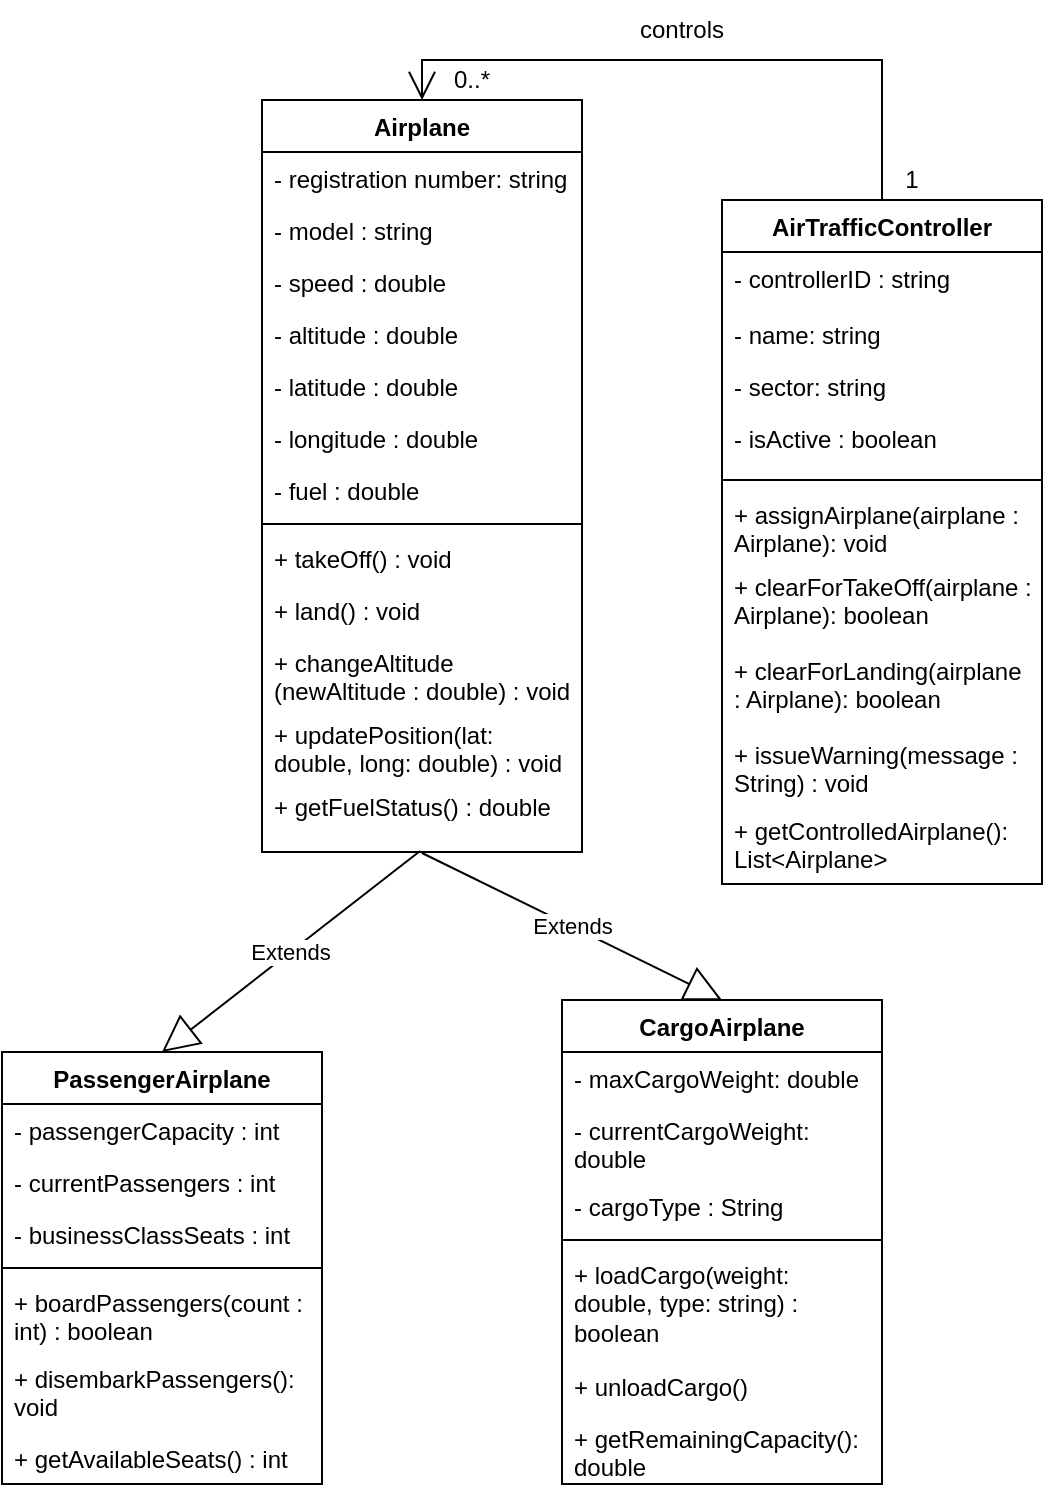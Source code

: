 <mxfile version="28.2.7">
  <diagram name="Page-1" id="929967ad-93f9-6ef4-fab6-5d389245f69c">
    <mxGraphModel dx="1351" dy="757" grid="1" gridSize="10" guides="1" tooltips="1" connect="1" arrows="1" fold="1" page="1" pageScale="1.5" pageWidth="1169" pageHeight="826" background="#ffffff" math="0" shadow="0">
      <root>
        <mxCell id="0" style=";html=1;" />
        <mxCell id="1" style=";html=1;" parent="0" />
        <mxCell id="AAVSdMA0_Yjj0Yy6uZWU-14" value="AirTrafficController" style="swimlane;fontStyle=1;align=center;verticalAlign=top;childLayout=stackLayout;horizontal=1;startSize=26;horizontalStack=0;resizeParent=1;resizeParentMax=0;resizeLast=0;collapsible=1;marginBottom=0;whiteSpace=wrap;html=1;" parent="1" vertex="1">
          <mxGeometry x="890" y="130" width="160" height="342" as="geometry" />
        </mxCell>
        <mxCell id="AAVSdMA0_Yjj0Yy6uZWU-17" value="- controllerID : string" style="text;strokeColor=none;fillColor=none;align=left;verticalAlign=top;spacingLeft=4;spacingRight=4;overflow=hidden;rotatable=0;points=[[0,0.5],[1,0.5]];portConstraint=eastwest;whiteSpace=wrap;html=1;" parent="AAVSdMA0_Yjj0Yy6uZWU-14" vertex="1">
          <mxGeometry y="26" width="160" height="28" as="geometry" />
        </mxCell>
        <mxCell id="AAVSdMA0_Yjj0Yy6uZWU-15" value="- name: string" style="text;strokeColor=none;fillColor=none;align=left;verticalAlign=top;spacingLeft=4;spacingRight=4;overflow=hidden;rotatable=0;points=[[0,0.5],[1,0.5]];portConstraint=eastwest;whiteSpace=wrap;html=1;" parent="AAVSdMA0_Yjj0Yy6uZWU-14" vertex="1">
          <mxGeometry y="54" width="160" height="26" as="geometry" />
        </mxCell>
        <mxCell id="AAVSdMA0_Yjj0Yy6uZWU-18" value="- sector: string" style="text;strokeColor=none;fillColor=none;align=left;verticalAlign=top;spacingLeft=4;spacingRight=4;overflow=hidden;rotatable=0;points=[[0,0.5],[1,0.5]];portConstraint=eastwest;whiteSpace=wrap;html=1;" parent="AAVSdMA0_Yjj0Yy6uZWU-14" vertex="1">
          <mxGeometry y="80" width="160" height="26" as="geometry" />
        </mxCell>
        <mxCell id="ODKBulrowTcxrrMpl6TX-47" value="- isActive : boolean" style="text;strokeColor=none;fillColor=none;align=left;verticalAlign=top;spacingLeft=4;spacingRight=4;overflow=hidden;rotatable=0;points=[[0,0.5],[1,0.5]];portConstraint=eastwest;whiteSpace=wrap;html=1;" vertex="1" parent="AAVSdMA0_Yjj0Yy6uZWU-14">
          <mxGeometry y="106" width="160" height="30" as="geometry" />
        </mxCell>
        <mxCell id="AAVSdMA0_Yjj0Yy6uZWU-20" value="" style="line;strokeWidth=1;fillColor=none;align=left;verticalAlign=middle;spacingTop=-1;spacingLeft=3;spacingRight=3;rotatable=0;labelPosition=right;points=[];portConstraint=eastwest;strokeColor=inherit;" parent="AAVSdMA0_Yjj0Yy6uZWU-14" vertex="1">
          <mxGeometry y="136" width="160" height="8" as="geometry" />
        </mxCell>
        <mxCell id="AAVSdMA0_Yjj0Yy6uZWU-21" value="+ assignAirplane(airplane : Airplane): void" style="text;strokeColor=none;fillColor=none;align=left;verticalAlign=top;spacingLeft=4;spacingRight=4;overflow=hidden;rotatable=0;points=[[0,0.5],[1,0.5]];portConstraint=eastwest;whiteSpace=wrap;html=1;" parent="AAVSdMA0_Yjj0Yy6uZWU-14" vertex="1">
          <mxGeometry y="144" width="160" height="36" as="geometry" />
        </mxCell>
        <mxCell id="AAVSdMA0_Yjj0Yy6uZWU-22" value="+ clearForTakeOff(airplane : Airplane): boolean" style="text;strokeColor=none;fillColor=none;align=left;verticalAlign=top;spacingLeft=4;spacingRight=4;overflow=hidden;rotatable=0;points=[[0,0.5],[1,0.5]];portConstraint=eastwest;whiteSpace=wrap;html=1;" parent="AAVSdMA0_Yjj0Yy6uZWU-14" vertex="1">
          <mxGeometry y="180" width="160" height="42" as="geometry" />
        </mxCell>
        <mxCell id="ODKBulrowTcxrrMpl6TX-57" value="+ clearForLanding(airplane : Airplane): boolean" style="text;strokeColor=none;fillColor=none;align=left;verticalAlign=top;spacingLeft=4;spacingRight=4;overflow=hidden;rotatable=0;points=[[0,0.5],[1,0.5]];portConstraint=eastwest;whiteSpace=wrap;html=1;" vertex="1" parent="AAVSdMA0_Yjj0Yy6uZWU-14">
          <mxGeometry y="222" width="160" height="42" as="geometry" />
        </mxCell>
        <mxCell id="AAVSdMA0_Yjj0Yy6uZWU-31" value="+ issueWarning(message : String) : void" style="text;strokeColor=none;fillColor=none;align=left;verticalAlign=top;spacingLeft=4;spacingRight=4;overflow=hidden;rotatable=0;points=[[0,0.5],[1,0.5]];portConstraint=eastwest;whiteSpace=wrap;html=1;" parent="AAVSdMA0_Yjj0Yy6uZWU-14" vertex="1">
          <mxGeometry y="264" width="160" height="38" as="geometry" />
        </mxCell>
        <mxCell id="AAVSdMA0_Yjj0Yy6uZWU-32" value="+ getControlledAirplane(): List&amp;lt;Airplane&amp;gt;" style="text;strokeColor=none;fillColor=none;align=left;verticalAlign=top;spacingLeft=4;spacingRight=4;overflow=hidden;rotatable=0;points=[[0,0.5],[1,0.5]];portConstraint=eastwest;whiteSpace=wrap;html=1;" parent="AAVSdMA0_Yjj0Yy6uZWU-14" vertex="1">
          <mxGeometry y="302" width="160" height="40" as="geometry" />
        </mxCell>
        <mxCell id="AAVSdMA0_Yjj0Yy6uZWU-33" value="Airplane" style="swimlane;fontStyle=1;align=center;verticalAlign=top;childLayout=stackLayout;horizontal=1;startSize=26;horizontalStack=0;resizeParent=1;resizeParentMax=0;resizeLast=0;collapsible=1;marginBottom=0;whiteSpace=wrap;html=1;" parent="1" vertex="1">
          <mxGeometry x="660" y="80" width="160" height="376" as="geometry" />
        </mxCell>
        <mxCell id="AAVSdMA0_Yjj0Yy6uZWU-34" value="- registration number: string" style="text;strokeColor=none;fillColor=none;align=left;verticalAlign=top;spacingLeft=4;spacingRight=4;overflow=hidden;rotatable=0;points=[[0,0.5],[1,0.5]];portConstraint=eastwest;whiteSpace=wrap;html=1;" parent="AAVSdMA0_Yjj0Yy6uZWU-33" vertex="1">
          <mxGeometry y="26" width="160" height="26" as="geometry" />
        </mxCell>
        <mxCell id="ODKBulrowTcxrrMpl6TX-10" value="- model : string" style="text;strokeColor=none;fillColor=none;align=left;verticalAlign=top;spacingLeft=4;spacingRight=4;overflow=hidden;rotatable=0;points=[[0,0.5],[1,0.5]];portConstraint=eastwest;whiteSpace=wrap;html=1;" vertex="1" parent="AAVSdMA0_Yjj0Yy6uZWU-33">
          <mxGeometry y="52" width="160" height="26" as="geometry" />
        </mxCell>
        <mxCell id="ODKBulrowTcxrrMpl6TX-11" value="- speed : double" style="text;strokeColor=none;fillColor=none;align=left;verticalAlign=top;spacingLeft=4;spacingRight=4;overflow=hidden;rotatable=0;points=[[0,0.5],[1,0.5]];portConstraint=eastwest;whiteSpace=wrap;html=1;" vertex="1" parent="AAVSdMA0_Yjj0Yy6uZWU-33">
          <mxGeometry y="78" width="160" height="26" as="geometry" />
        </mxCell>
        <mxCell id="ODKBulrowTcxrrMpl6TX-12" value="- altitude : double" style="text;strokeColor=none;fillColor=none;align=left;verticalAlign=top;spacingLeft=4;spacingRight=4;overflow=hidden;rotatable=0;points=[[0,0.5],[1,0.5]];portConstraint=eastwest;whiteSpace=wrap;html=1;" vertex="1" parent="AAVSdMA0_Yjj0Yy6uZWU-33">
          <mxGeometry y="104" width="160" height="26" as="geometry" />
        </mxCell>
        <mxCell id="ODKBulrowTcxrrMpl6TX-13" value="- latitude : double" style="text;strokeColor=none;fillColor=none;align=left;verticalAlign=top;spacingLeft=4;spacingRight=4;overflow=hidden;rotatable=0;points=[[0,0.5],[1,0.5]];portConstraint=eastwest;whiteSpace=wrap;html=1;" vertex="1" parent="AAVSdMA0_Yjj0Yy6uZWU-33">
          <mxGeometry y="130" width="160" height="26" as="geometry" />
        </mxCell>
        <mxCell id="ODKBulrowTcxrrMpl6TX-14" value="- longitude : double" style="text;strokeColor=none;fillColor=none;align=left;verticalAlign=top;spacingLeft=4;spacingRight=4;overflow=hidden;rotatable=0;points=[[0,0.5],[1,0.5]];portConstraint=eastwest;whiteSpace=wrap;html=1;" vertex="1" parent="AAVSdMA0_Yjj0Yy6uZWU-33">
          <mxGeometry y="156" width="160" height="26" as="geometry" />
        </mxCell>
        <mxCell id="ODKBulrowTcxrrMpl6TX-9" value="- fuel : double" style="text;strokeColor=none;fillColor=none;align=left;verticalAlign=top;spacingLeft=4;spacingRight=4;overflow=hidden;rotatable=0;points=[[0,0.5],[1,0.5]];portConstraint=eastwest;whiteSpace=wrap;html=1;" vertex="1" parent="AAVSdMA0_Yjj0Yy6uZWU-33">
          <mxGeometry y="182" width="160" height="26" as="geometry" />
        </mxCell>
        <mxCell id="AAVSdMA0_Yjj0Yy6uZWU-39" value="" style="line;strokeWidth=1;fillColor=none;align=left;verticalAlign=middle;spacingTop=-1;spacingLeft=3;spacingRight=3;rotatable=0;labelPosition=right;points=[];portConstraint=eastwest;strokeColor=inherit;" parent="AAVSdMA0_Yjj0Yy6uZWU-33" vertex="1">
          <mxGeometry y="208" width="160" height="8" as="geometry" />
        </mxCell>
        <mxCell id="AAVSdMA0_Yjj0Yy6uZWU-42" value="+ takeOff() : void" style="text;strokeColor=none;fillColor=none;align=left;verticalAlign=top;spacingLeft=4;spacingRight=4;overflow=hidden;rotatable=0;points=[[0,0.5],[1,0.5]];portConstraint=eastwest;whiteSpace=wrap;html=1;" parent="AAVSdMA0_Yjj0Yy6uZWU-33" vertex="1">
          <mxGeometry y="216" width="160" height="26" as="geometry" />
        </mxCell>
        <mxCell id="ODKBulrowTcxrrMpl6TX-15" value="+ land() : void" style="text;strokeColor=none;fillColor=none;align=left;verticalAlign=top;spacingLeft=4;spacingRight=4;overflow=hidden;rotatable=0;points=[[0,0.5],[1,0.5]];portConstraint=eastwest;whiteSpace=wrap;html=1;" vertex="1" parent="AAVSdMA0_Yjj0Yy6uZWU-33">
          <mxGeometry y="242" width="160" height="26" as="geometry" />
        </mxCell>
        <mxCell id="AAVSdMA0_Yjj0Yy6uZWU-38" value="+ changeAltitude (newAltitude : double) : void" style="text;strokeColor=none;fillColor=none;align=left;verticalAlign=top;spacingLeft=4;spacingRight=4;overflow=hidden;rotatable=0;points=[[0,0.5],[1,0.5]];portConstraint=eastwest;whiteSpace=wrap;html=1;" parent="AAVSdMA0_Yjj0Yy6uZWU-33" vertex="1">
          <mxGeometry y="268" width="160" height="36" as="geometry" />
        </mxCell>
        <mxCell id="ODKBulrowTcxrrMpl6TX-16" value="+ updatePosition(lat: double, long: double) : void" style="text;strokeColor=none;fillColor=none;align=left;verticalAlign=top;spacingLeft=4;spacingRight=4;overflow=hidden;rotatable=0;points=[[0,0.5],[1,0.5]];portConstraint=eastwest;whiteSpace=wrap;html=1;" vertex="1" parent="AAVSdMA0_Yjj0Yy6uZWU-33">
          <mxGeometry y="304" width="160" height="36" as="geometry" />
        </mxCell>
        <mxCell id="ODKBulrowTcxrrMpl6TX-48" value="+ getFuelStatus() : double" style="text;strokeColor=none;fillColor=none;align=left;verticalAlign=top;spacingLeft=4;spacingRight=4;overflow=hidden;rotatable=0;points=[[0,0.5],[1,0.5]];portConstraint=eastwest;whiteSpace=wrap;html=1;" vertex="1" parent="AAVSdMA0_Yjj0Yy6uZWU-33">
          <mxGeometry y="340" width="160" height="36" as="geometry" />
        </mxCell>
        <mxCell id="ODKBulrowTcxrrMpl6TX-17" value="PassengerAirplane" style="swimlane;fontStyle=1;align=center;verticalAlign=top;childLayout=stackLayout;horizontal=1;startSize=26;horizontalStack=0;resizeParent=1;resizeParentMax=0;resizeLast=0;collapsible=1;marginBottom=0;whiteSpace=wrap;html=1;" vertex="1" parent="1">
          <mxGeometry x="530" y="556" width="160" height="216" as="geometry" />
        </mxCell>
        <mxCell id="ODKBulrowTcxrrMpl6TX-19" value="- passengerCapacity : int" style="text;strokeColor=none;fillColor=none;align=left;verticalAlign=top;spacingLeft=4;spacingRight=4;overflow=hidden;rotatable=0;points=[[0,0.5],[1,0.5]];portConstraint=eastwest;whiteSpace=wrap;html=1;" vertex="1" parent="ODKBulrowTcxrrMpl6TX-17">
          <mxGeometry y="26" width="160" height="26" as="geometry" />
        </mxCell>
        <mxCell id="ODKBulrowTcxrrMpl6TX-20" value="- currentPassengers : int" style="text;strokeColor=none;fillColor=none;align=left;verticalAlign=top;spacingLeft=4;spacingRight=4;overflow=hidden;rotatable=0;points=[[0,0.5],[1,0.5]];portConstraint=eastwest;whiteSpace=wrap;html=1;" vertex="1" parent="ODKBulrowTcxrrMpl6TX-17">
          <mxGeometry y="52" width="160" height="26" as="geometry" />
        </mxCell>
        <mxCell id="ODKBulrowTcxrrMpl6TX-21" value="- businessClassSeats : int" style="text;strokeColor=none;fillColor=none;align=left;verticalAlign=top;spacingLeft=4;spacingRight=4;overflow=hidden;rotatable=0;points=[[0,0.5],[1,0.5]];portConstraint=eastwest;whiteSpace=wrap;html=1;" vertex="1" parent="ODKBulrowTcxrrMpl6TX-17">
          <mxGeometry y="78" width="160" height="26" as="geometry" />
        </mxCell>
        <mxCell id="ODKBulrowTcxrrMpl6TX-25" value="" style="line;strokeWidth=1;fillColor=none;align=left;verticalAlign=middle;spacingTop=-1;spacingLeft=3;spacingRight=3;rotatable=0;labelPosition=right;points=[];portConstraint=eastwest;strokeColor=inherit;" vertex="1" parent="ODKBulrowTcxrrMpl6TX-17">
          <mxGeometry y="104" width="160" height="8" as="geometry" />
        </mxCell>
        <mxCell id="ODKBulrowTcxrrMpl6TX-22" value="+ boardPassengers(count : int) : boolean" style="text;strokeColor=none;fillColor=none;align=left;verticalAlign=top;spacingLeft=4;spacingRight=4;overflow=hidden;rotatable=0;points=[[0,0.5],[1,0.5]];portConstraint=eastwest;whiteSpace=wrap;html=1;" vertex="1" parent="ODKBulrowTcxrrMpl6TX-17">
          <mxGeometry y="112" width="160" height="38" as="geometry" />
        </mxCell>
        <mxCell id="ODKBulrowTcxrrMpl6TX-26" value="+ disembarkPassengers(): void" style="text;strokeColor=none;fillColor=none;align=left;verticalAlign=top;spacingLeft=4;spacingRight=4;overflow=hidden;rotatable=0;points=[[0,0.5],[1,0.5]];portConstraint=eastwest;whiteSpace=wrap;html=1;" vertex="1" parent="ODKBulrowTcxrrMpl6TX-17">
          <mxGeometry y="150" width="160" height="40" as="geometry" />
        </mxCell>
        <mxCell id="ODKBulrowTcxrrMpl6TX-27" value="+ getAvailableSeats() : int" style="text;strokeColor=none;fillColor=none;align=left;verticalAlign=top;spacingLeft=4;spacingRight=4;overflow=hidden;rotatable=0;points=[[0,0.5],[1,0.5]];portConstraint=eastwest;whiteSpace=wrap;html=1;" vertex="1" parent="ODKBulrowTcxrrMpl6TX-17">
          <mxGeometry y="190" width="160" height="26" as="geometry" />
        </mxCell>
        <mxCell id="ODKBulrowTcxrrMpl6TX-31" value="CargoAirplane" style="swimlane;fontStyle=1;align=center;verticalAlign=top;childLayout=stackLayout;horizontal=1;startSize=26;horizontalStack=0;resizeParent=1;resizeParentMax=0;resizeLast=0;collapsible=1;marginBottom=0;whiteSpace=wrap;html=1;" vertex="1" parent="1">
          <mxGeometry x="810" y="530" width="160" height="242" as="geometry" />
        </mxCell>
        <mxCell id="ODKBulrowTcxrrMpl6TX-34" value="- maxCargoWeight: double" style="text;strokeColor=none;fillColor=none;align=left;verticalAlign=top;spacingLeft=4;spacingRight=4;overflow=hidden;rotatable=0;points=[[0,0.5],[1,0.5]];portConstraint=eastwest;whiteSpace=wrap;html=1;" vertex="1" parent="ODKBulrowTcxrrMpl6TX-31">
          <mxGeometry y="26" width="160" height="26" as="geometry" />
        </mxCell>
        <mxCell id="ODKBulrowTcxrrMpl6TX-35" value="- currentCargoWeight: double" style="text;strokeColor=none;fillColor=none;align=left;verticalAlign=top;spacingLeft=4;spacingRight=4;overflow=hidden;rotatable=0;points=[[0,0.5],[1,0.5]];portConstraint=eastwest;whiteSpace=wrap;html=1;" vertex="1" parent="ODKBulrowTcxrrMpl6TX-31">
          <mxGeometry y="52" width="160" height="38" as="geometry" />
        </mxCell>
        <mxCell id="ODKBulrowTcxrrMpl6TX-36" value="- cargoType : String" style="text;strokeColor=none;fillColor=none;align=left;verticalAlign=top;spacingLeft=4;spacingRight=4;overflow=hidden;rotatable=0;points=[[0,0.5],[1,0.5]];portConstraint=eastwest;whiteSpace=wrap;html=1;" vertex="1" parent="ODKBulrowTcxrrMpl6TX-31">
          <mxGeometry y="90" width="160" height="26" as="geometry" />
        </mxCell>
        <mxCell id="ODKBulrowTcxrrMpl6TX-39" value="" style="line;strokeWidth=1;fillColor=none;align=left;verticalAlign=middle;spacingTop=-1;spacingLeft=3;spacingRight=3;rotatable=0;labelPosition=right;points=[];portConstraint=eastwest;strokeColor=inherit;" vertex="1" parent="ODKBulrowTcxrrMpl6TX-31">
          <mxGeometry y="116" width="160" height="8" as="geometry" />
        </mxCell>
        <mxCell id="ODKBulrowTcxrrMpl6TX-40" value="+ loadCargo(weight: double, type: string) : boolean" style="text;strokeColor=none;fillColor=none;align=left;verticalAlign=top;spacingLeft=4;spacingRight=4;overflow=hidden;rotatable=0;points=[[0,0.5],[1,0.5]];portConstraint=eastwest;whiteSpace=wrap;html=1;" vertex="1" parent="ODKBulrowTcxrrMpl6TX-31">
          <mxGeometry y="124" width="160" height="56" as="geometry" />
        </mxCell>
        <mxCell id="ODKBulrowTcxrrMpl6TX-41" value="+ unloadCargo()" style="text;strokeColor=none;fillColor=none;align=left;verticalAlign=top;spacingLeft=4;spacingRight=4;overflow=hidden;rotatable=0;points=[[0,0.5],[1,0.5]];portConstraint=eastwest;whiteSpace=wrap;html=1;" vertex="1" parent="ODKBulrowTcxrrMpl6TX-31">
          <mxGeometry y="180" width="160" height="26" as="geometry" />
        </mxCell>
        <mxCell id="ODKBulrowTcxrrMpl6TX-42" value="+ getRemainingCapacity(): double" style="text;strokeColor=none;fillColor=none;align=left;verticalAlign=top;spacingLeft=4;spacingRight=4;overflow=hidden;rotatable=0;points=[[0,0.5],[1,0.5]];portConstraint=eastwest;whiteSpace=wrap;html=1;" vertex="1" parent="ODKBulrowTcxrrMpl6TX-31">
          <mxGeometry y="206" width="160" height="36" as="geometry" />
        </mxCell>
        <mxCell id="ODKBulrowTcxrrMpl6TX-44" value="Extends" style="endArrow=block;endSize=16;endFill=0;html=1;rounded=0;entryX=0.5;entryY=0;entryDx=0;entryDy=0;exitX=0.494;exitY=0.986;exitDx=0;exitDy=0;exitPerimeter=0;" edge="1" parent="1" source="ODKBulrowTcxrrMpl6TX-48" target="ODKBulrowTcxrrMpl6TX-17">
          <mxGeometry width="160" relative="1" as="geometry">
            <mxPoint x="737" y="420" as="sourcePoint" />
            <mxPoint x="630" y="460" as="targetPoint" />
          </mxGeometry>
        </mxCell>
        <mxCell id="ODKBulrowTcxrrMpl6TX-46" value="Extends" style="endArrow=block;endSize=16;endFill=0;html=1;rounded=0;entryX=0.5;entryY=0;entryDx=0;entryDy=0;exitX=0.5;exitY=1.014;exitDx=0;exitDy=0;exitPerimeter=0;" edge="1" parent="1" source="ODKBulrowTcxrrMpl6TX-48" target="ODKBulrowTcxrrMpl6TX-31">
          <mxGeometry x="0.006" width="160" relative="1" as="geometry">
            <mxPoint x="750" y="470" as="sourcePoint" />
            <mxPoint x="770" y="587" as="targetPoint" />
            <mxPoint as="offset" />
          </mxGeometry>
        </mxCell>
        <mxCell id="ODKBulrowTcxrrMpl6TX-52" value="" style="endArrow=open;endFill=1;endSize=12;html=1;rounded=0;exitX=0.5;exitY=0;exitDx=0;exitDy=0;entryX=0.5;entryY=0;entryDx=0;entryDy=0;" edge="1" parent="1" source="AAVSdMA0_Yjj0Yy6uZWU-14" target="AAVSdMA0_Yjj0Yy6uZWU-33">
          <mxGeometry width="160" relative="1" as="geometry">
            <mxPoint x="850" y="190" as="sourcePoint" />
            <mxPoint x="1010" y="190" as="targetPoint" />
            <Array as="points">
              <mxPoint x="970" y="60" />
              <mxPoint x="740" y="60" />
            </Array>
          </mxGeometry>
        </mxCell>
        <mxCell id="ODKBulrowTcxrrMpl6TX-56" value="controls" style="text;html=1;whiteSpace=wrap;strokeColor=none;fillColor=none;align=center;verticalAlign=middle;rounded=0;" vertex="1" parent="1">
          <mxGeometry x="840" y="30" width="60" height="30" as="geometry" />
        </mxCell>
        <mxCell id="ODKBulrowTcxrrMpl6TX-58" value="1" style="text;html=1;whiteSpace=wrap;strokeColor=none;fillColor=none;align=center;verticalAlign=middle;rounded=0;" vertex="1" parent="1">
          <mxGeometry x="970" y="110" width="30" height="20" as="geometry" />
        </mxCell>
        <mxCell id="ODKBulrowTcxrrMpl6TX-59" value="0..*" style="text;html=1;whiteSpace=wrap;strokeColor=none;fillColor=none;align=center;verticalAlign=middle;rounded=0;" vertex="1" parent="1">
          <mxGeometry x="750" y="60" width="30" height="20" as="geometry" />
        </mxCell>
      </root>
    </mxGraphModel>
  </diagram>
</mxfile>
